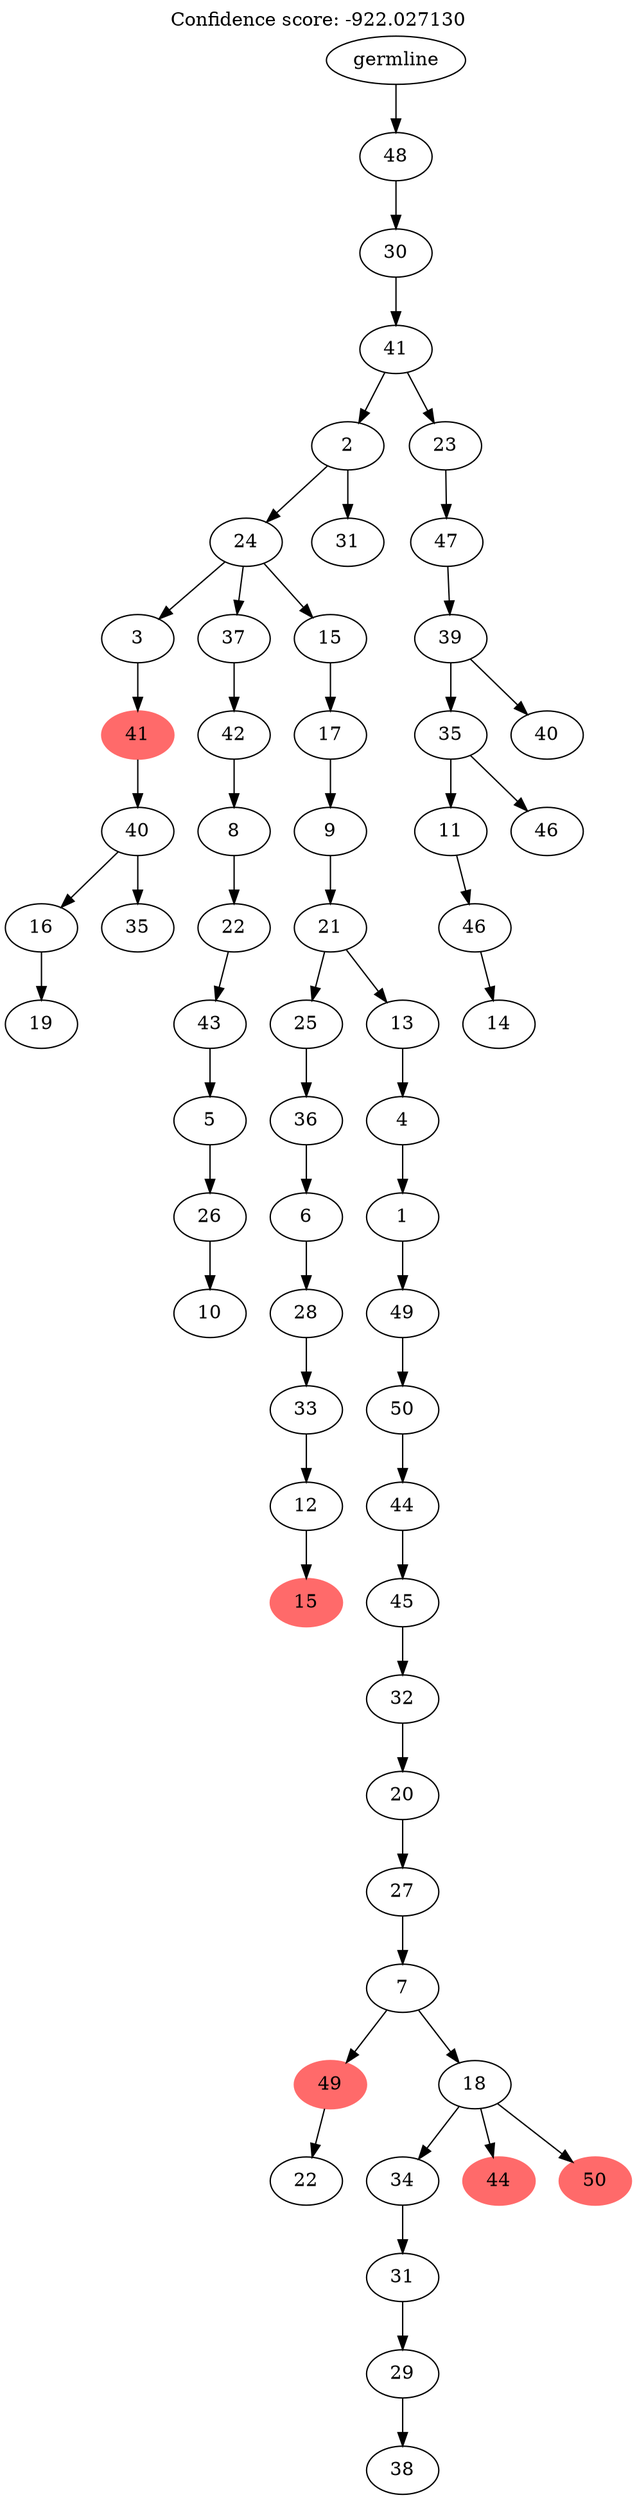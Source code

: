 digraph g {
	"57" -> "58";
	"58" [label="19"];
	"56" -> "57";
	"57" [label="16"];
	"56" -> "59";
	"59" [label="35"];
	"55" -> "56";
	"56" [label="40"];
	"54" -> "55";
	"55" [color=indianred1, style=filled, label="41"];
	"52" -> "53";
	"53" [label="10"];
	"51" -> "52";
	"52" [label="26"];
	"50" -> "51";
	"51" [label="5"];
	"49" -> "50";
	"50" [label="43"];
	"48" -> "49";
	"49" [label="22"];
	"47" -> "48";
	"48" [label="8"];
	"46" -> "47";
	"47" [label="42"];
	"44" -> "45";
	"45" [color=indianred1, style=filled, label="15"];
	"43" -> "44";
	"44" [label="12"];
	"42" -> "43";
	"43" [label="33"];
	"41" -> "42";
	"42" [label="28"];
	"40" -> "41";
	"41" [label="6"];
	"39" -> "40";
	"40" [label="36"];
	"37" -> "38";
	"38" [label="22"];
	"33" -> "34";
	"34" [label="38"];
	"32" -> "33";
	"33" [label="29"];
	"31" -> "32";
	"32" [label="31"];
	"30" -> "31";
	"31" [label="34"];
	"30" -> "35";
	"35" [color=indianred1, style=filled, label="44"];
	"30" -> "36";
	"36" [color=indianred1, style=filled, label="50"];
	"29" -> "30";
	"30" [label="18"];
	"29" -> "37";
	"37" [color=indianred1, style=filled, label="49"];
	"28" -> "29";
	"29" [label="7"];
	"27" -> "28";
	"28" [label="27"];
	"26" -> "27";
	"27" [label="20"];
	"25" -> "26";
	"26" [label="32"];
	"24" -> "25";
	"25" [label="45"];
	"23" -> "24";
	"24" [label="44"];
	"22" -> "23";
	"23" [label="50"];
	"21" -> "22";
	"22" [label="49"];
	"20" -> "21";
	"21" [label="1"];
	"19" -> "20";
	"20" [label="4"];
	"18" -> "19";
	"19" [label="13"];
	"18" -> "39";
	"39" [label="25"];
	"17" -> "18";
	"18" [label="21"];
	"16" -> "17";
	"17" [label="9"];
	"15" -> "16";
	"16" [label="17"];
	"14" -> "15";
	"15" [label="15"];
	"14" -> "46";
	"46" [label="37"];
	"14" -> "54";
	"54" [label="3"];
	"13" -> "14";
	"14" [label="24"];
	"13" -> "60";
	"60" [label="31"];
	"9" -> "10";
	"10" [label="14"];
	"8" -> "9";
	"9" [label="46"];
	"7" -> "8";
	"8" [label="11"];
	"7" -> "11";
	"11" [label="46"];
	"6" -> "7";
	"7" [label="35"];
	"6" -> "12";
	"12" [label="40"];
	"5" -> "6";
	"6" [label="39"];
	"4" -> "5";
	"5" [label="47"];
	"3" -> "4";
	"4" [label="23"];
	"3" -> "13";
	"13" [label="2"];
	"2" -> "3";
	"3" [label="41"];
	"1" -> "2";
	"2" [label="30"];
	"0" -> "1";
	"1" [label="48"];
	"0" [label="germline"];
	labelloc="t";
	label="Confidence score: -922.027130";
}
